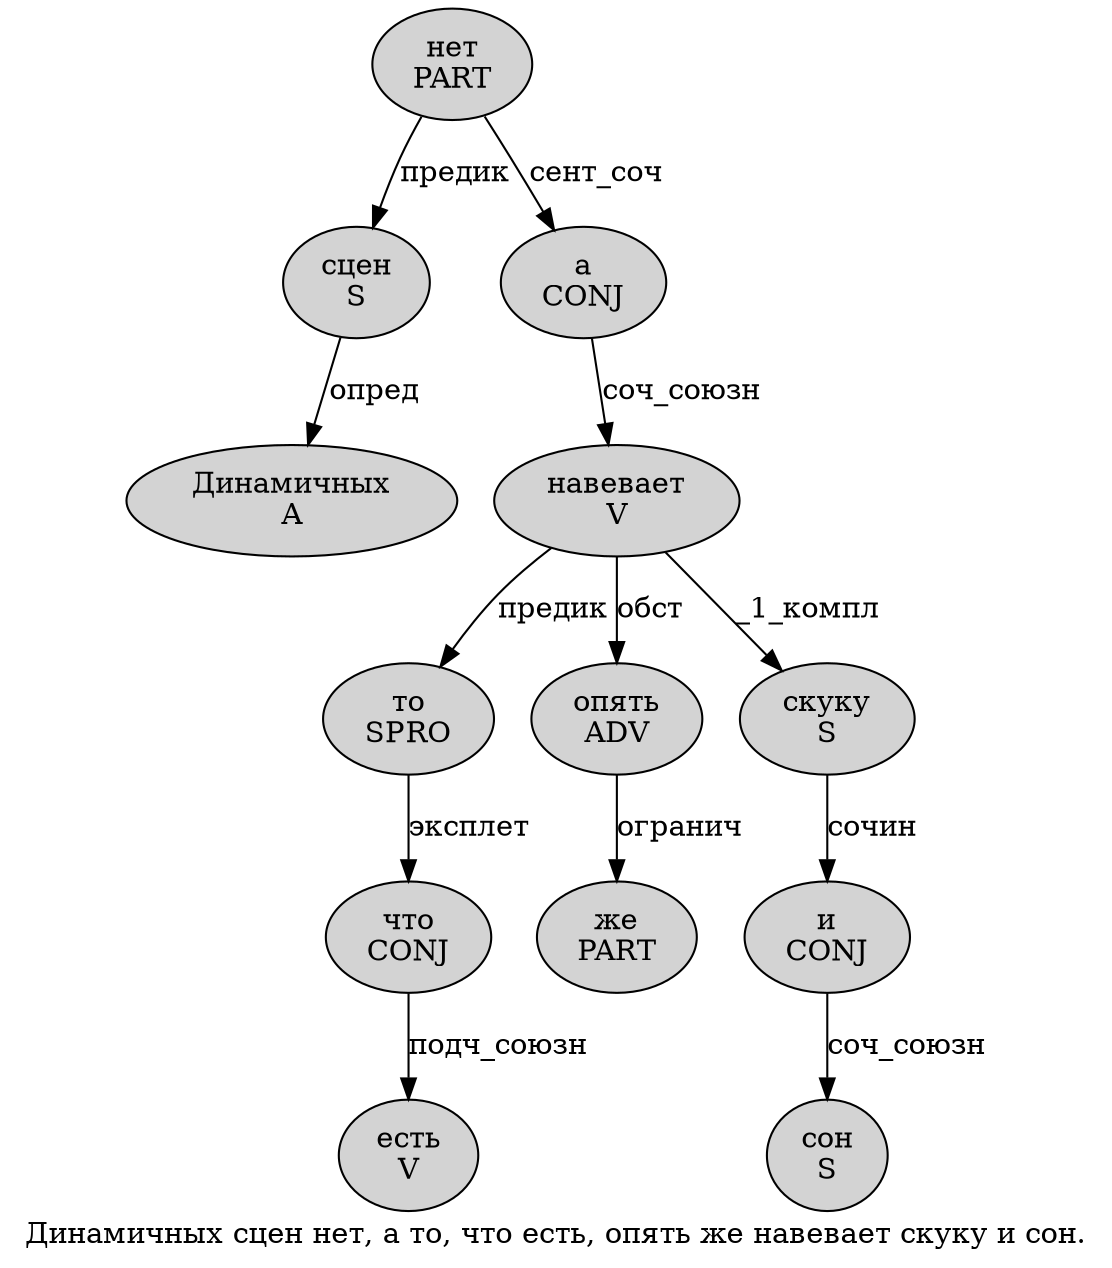 digraph SENTENCE_2792 {
	graph [label="Динамичных сцен нет, а то, что есть, опять же навевает скуку и сон."]
	node [style=filled]
		0 [label="Динамичных
A" color="" fillcolor=lightgray penwidth=1 shape=ellipse]
		1 [label="сцен
S" color="" fillcolor=lightgray penwidth=1 shape=ellipse]
		2 [label="нет
PART" color="" fillcolor=lightgray penwidth=1 shape=ellipse]
		4 [label="а
CONJ" color="" fillcolor=lightgray penwidth=1 shape=ellipse]
		5 [label="то
SPRO" color="" fillcolor=lightgray penwidth=1 shape=ellipse]
		7 [label="что
CONJ" color="" fillcolor=lightgray penwidth=1 shape=ellipse]
		8 [label="есть
V" color="" fillcolor=lightgray penwidth=1 shape=ellipse]
		10 [label="опять
ADV" color="" fillcolor=lightgray penwidth=1 shape=ellipse]
		11 [label="же
PART" color="" fillcolor=lightgray penwidth=1 shape=ellipse]
		12 [label="навевает
V" color="" fillcolor=lightgray penwidth=1 shape=ellipse]
		13 [label="скуку
S" color="" fillcolor=lightgray penwidth=1 shape=ellipse]
		14 [label="и
CONJ" color="" fillcolor=lightgray penwidth=1 shape=ellipse]
		15 [label="сон
S" color="" fillcolor=lightgray penwidth=1 shape=ellipse]
			12 -> 5 [label="предик"]
			12 -> 10 [label="обст"]
			12 -> 13 [label="_1_компл"]
			14 -> 15 [label="соч_союзн"]
			7 -> 8 [label="подч_союзн"]
			4 -> 12 [label="соч_союзн"]
			2 -> 1 [label="предик"]
			2 -> 4 [label="сент_соч"]
			1 -> 0 [label="опред"]
			13 -> 14 [label="сочин"]
			5 -> 7 [label="эксплет"]
			10 -> 11 [label="огранич"]
}